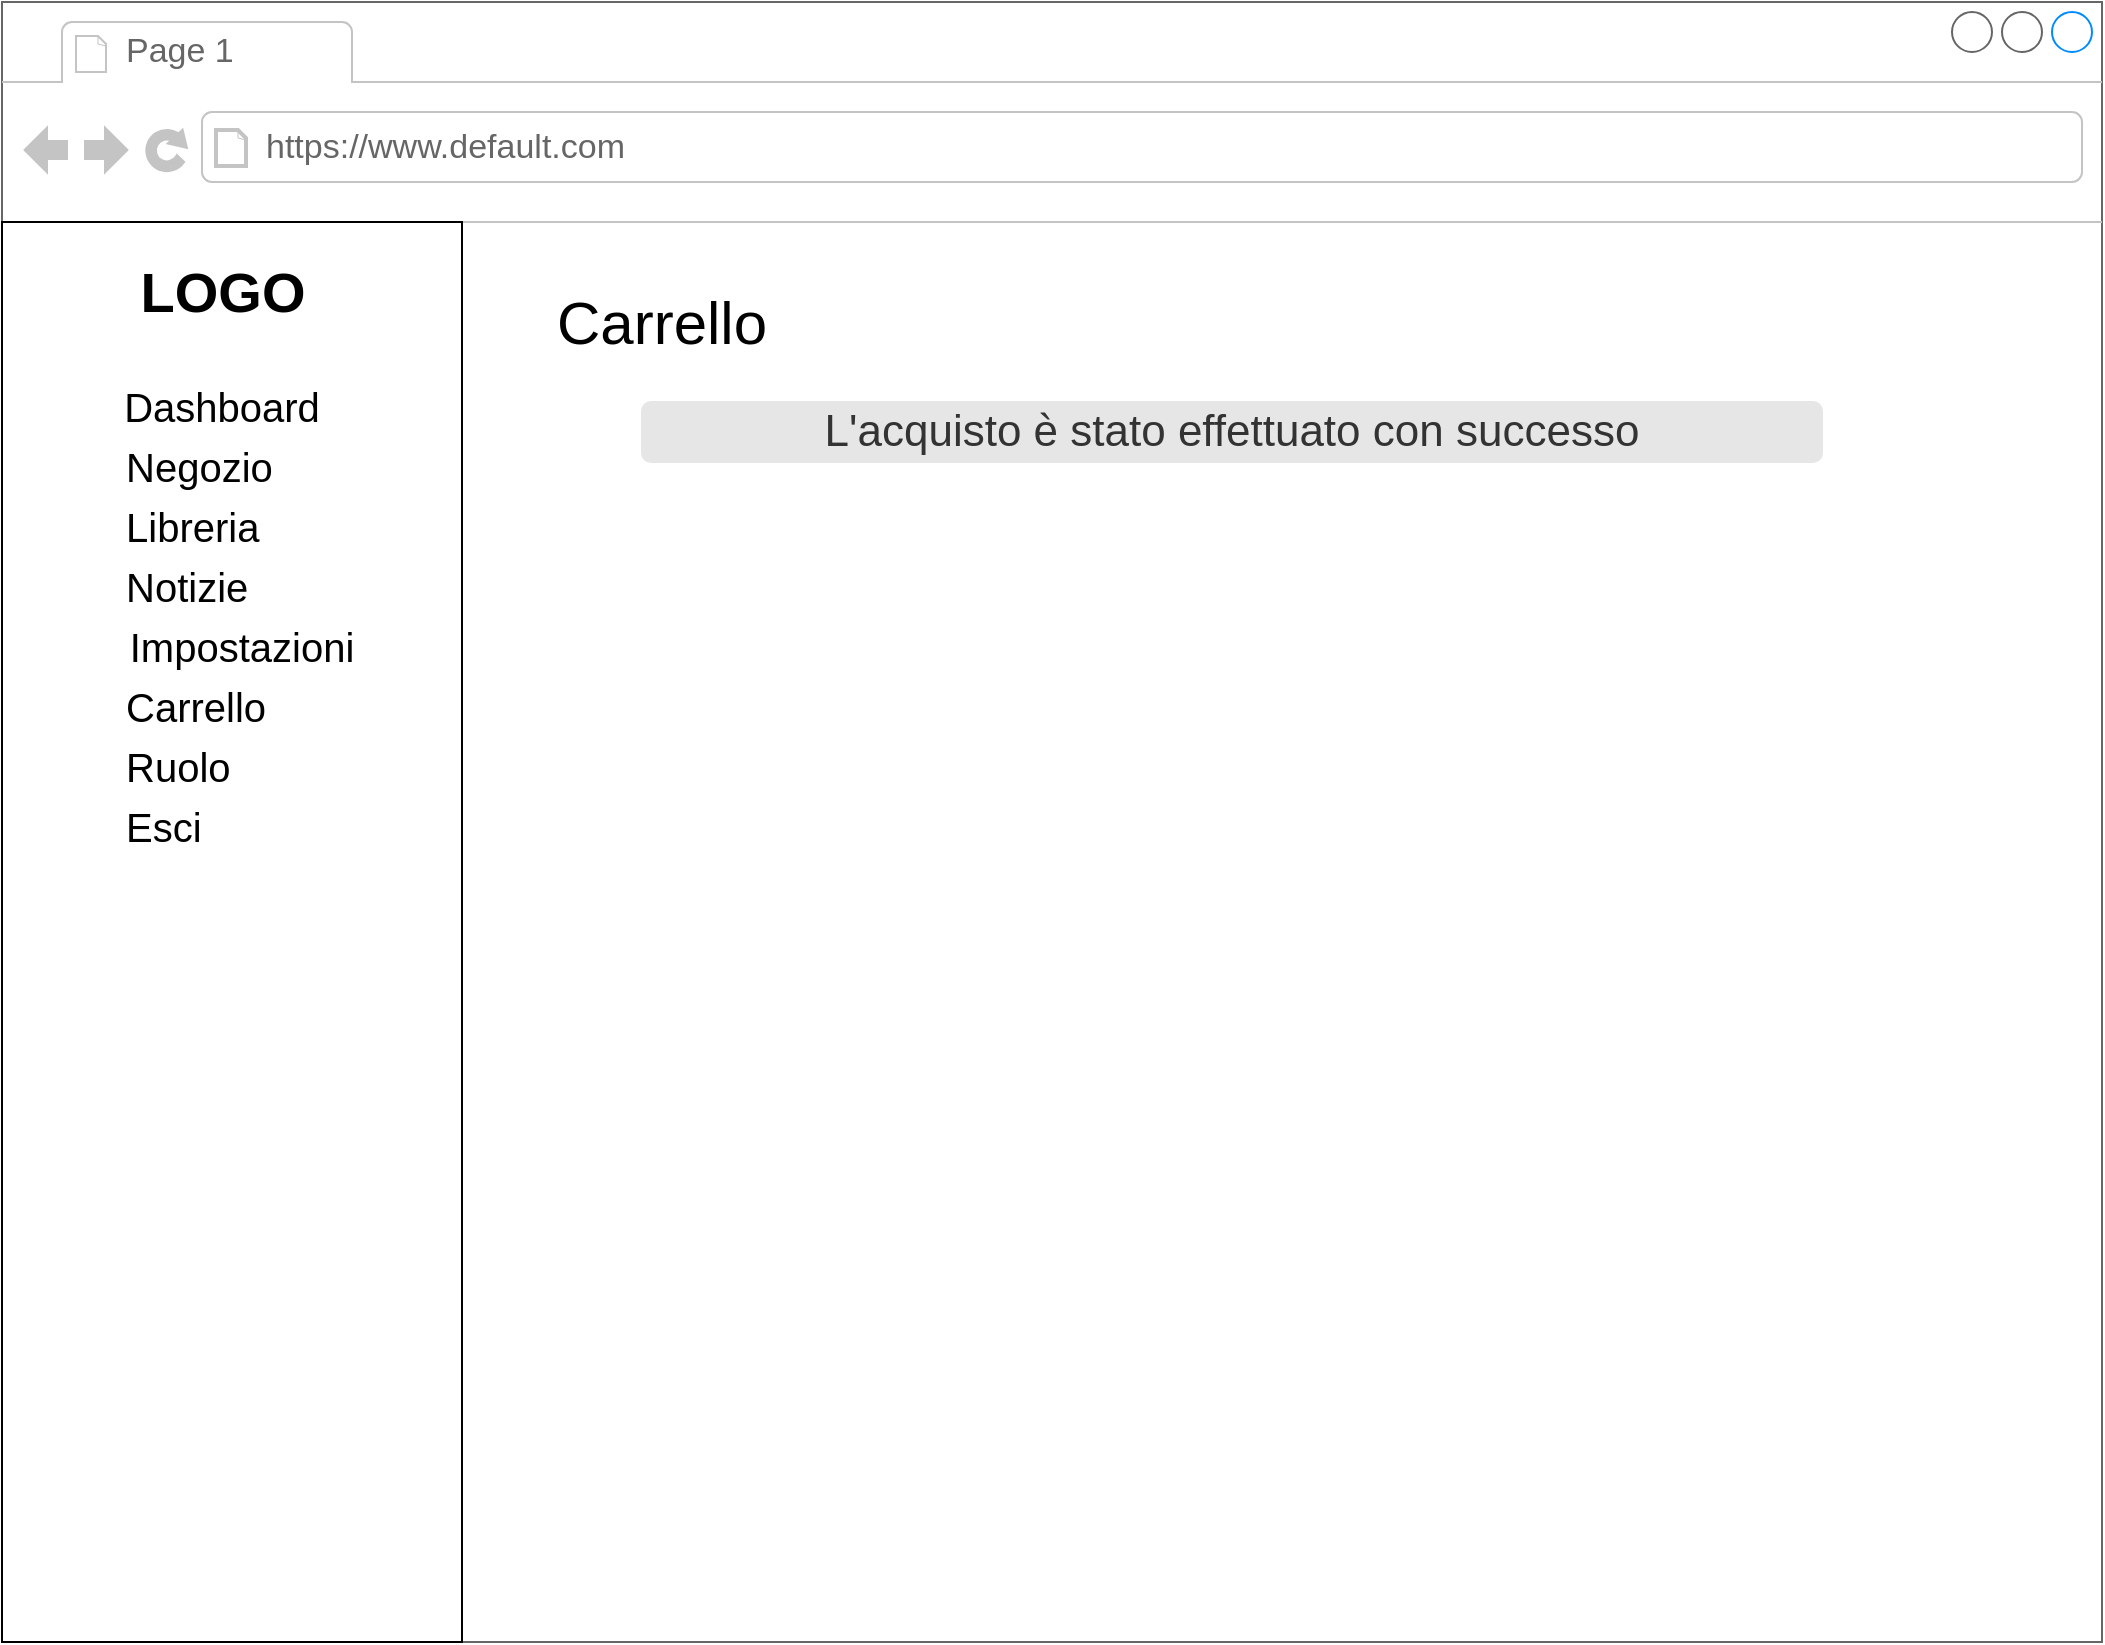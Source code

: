 <mxfile version="15.5.8" type="device"><diagram name="Page-1" id="2cc2dc42-3aac-f2a9-1cec-7a8b7cbee084"><mxGraphModel dx="2062" dy="1065" grid="1" gridSize="10" guides="1" tooltips="1" connect="1" arrows="1" fold="1" page="1" pageScale="1" pageWidth="1100" pageHeight="850" background="#ffffff" math="0" shadow="0"><root><mxCell id="0"/><mxCell id="1" parent="0"/><mxCell id="7026571954dc6520-1" value="" style="strokeWidth=1;shadow=0;dashed=0;align=center;html=1;shape=mxgraph.mockup.containers.browserWindow;rSize=0;strokeColor=#666666;mainText=,;recursiveResize=0;rounded=0;labelBackgroundColor=none;fontFamily=Verdana;fontSize=12" parent="1" vertex="1"><mxGeometry x="30" y="15" width="1050" height="820" as="geometry"/></mxCell><mxCell id="7026571954dc6520-2" value="Page 1" style="strokeWidth=1;shadow=0;dashed=0;align=center;html=1;shape=mxgraph.mockup.containers.anchor;fontSize=17;fontColor=#666666;align=left;" parent="7026571954dc6520-1" vertex="1"><mxGeometry x="60" y="12" width="110" height="26" as="geometry"/></mxCell><mxCell id="7026571954dc6520-3" value="https://www.default.com" style="strokeWidth=1;shadow=0;dashed=0;align=center;html=1;shape=mxgraph.mockup.containers.anchor;rSize=0;fontSize=17;fontColor=#666666;align=left;" parent="7026571954dc6520-1" vertex="1"><mxGeometry x="130" y="60" width="250" height="26" as="geometry"/></mxCell><mxCell id="p5fjsJD9LA4wJs8sE0l7-31" value="" style="rounded=0;whiteSpace=wrap;html=1;" vertex="1" parent="7026571954dc6520-1"><mxGeometry y="110" width="230" height="710" as="geometry"/></mxCell><mxCell id="p5fjsJD9LA4wJs8sE0l7-32" value="&lt;font style=&quot;font-size: 30px&quot;&gt;Carrello&lt;/font&gt;" style="text;html=1;strokeColor=none;fillColor=none;align=center;verticalAlign=middle;whiteSpace=wrap;rounded=0;" vertex="1" parent="7026571954dc6520-1"><mxGeometry x="270" y="145" width="120" height="30" as="geometry"/></mxCell><mxCell id="p5fjsJD9LA4wJs8sE0l7-33" value="&lt;font style=&quot;font-size: 22px&quot;&gt;L'acquisto è stato effettuato con successo&lt;/font&gt;" style="rounded=1;html=1;shadow=0;dashed=0;whiteSpace=wrap;fontSize=10;fillColor=#E6E6E6;align=center;strokeColor=#E6E6E6;fontColor=#333333;" vertex="1" parent="7026571954dc6520-1"><mxGeometry x="320" y="200" width="590" height="30" as="geometry"/></mxCell><mxCell id="p5fjsJD9LA4wJs8sE0l7-34" value="&lt;font style=&quot;font-size: 28px&quot;&gt;LOGO&lt;/font&gt;" style="text;strokeColor=none;fillColor=none;html=1;fontSize=24;fontStyle=1;verticalAlign=middle;align=center;" vertex="1" parent="7026571954dc6520-1"><mxGeometry x="60" y="125" width="100" height="40" as="geometry"/></mxCell><mxCell id="p5fjsJD9LA4wJs8sE0l7-35" value="&lt;font style=&quot;font-size: 20px&quot;&gt;Dashboard&lt;/font&gt;" style="text;html=1;strokeColor=none;fillColor=none;align=center;verticalAlign=middle;whiteSpace=wrap;rounded=0;fontSize=28;" vertex="1" parent="7026571954dc6520-1"><mxGeometry x="60" y="185" width="100" height="30" as="geometry"/></mxCell><mxCell id="p5fjsJD9LA4wJs8sE0l7-36" value="&lt;font style=&quot;font-size: 20px&quot;&gt;Negozio&lt;/font&gt;" style="text;html=1;strokeColor=none;fillColor=none;align=left;verticalAlign=middle;whiteSpace=wrap;rounded=0;fontSize=28;" vertex="1" parent="7026571954dc6520-1"><mxGeometry x="60" y="215" width="100" height="30" as="geometry"/></mxCell><mxCell id="p5fjsJD9LA4wJs8sE0l7-37" value="&lt;font style=&quot;font-size: 20px&quot;&gt;Libreria&lt;/font&gt;" style="text;html=1;strokeColor=none;fillColor=none;align=left;verticalAlign=middle;whiteSpace=wrap;rounded=0;fontSize=28;" vertex="1" parent="7026571954dc6520-1"><mxGeometry x="60" y="245" width="100" height="30" as="geometry"/></mxCell><mxCell id="p5fjsJD9LA4wJs8sE0l7-38" value="&lt;span style=&quot;font-size: 20px&quot;&gt;Notizie&lt;/span&gt;" style="text;html=1;strokeColor=none;fillColor=none;align=left;verticalAlign=middle;whiteSpace=wrap;rounded=0;fontSize=28;" vertex="1" parent="7026571954dc6520-1"><mxGeometry x="60" y="275" width="100" height="30" as="geometry"/></mxCell><mxCell id="p5fjsJD9LA4wJs8sE0l7-39" value="&lt;font style=&quot;font-size: 20px&quot;&gt;Impostazioni&lt;/font&gt;" style="text;html=1;strokeColor=none;fillColor=none;align=center;verticalAlign=middle;whiteSpace=wrap;rounded=0;fontSize=28;" vertex="1" parent="7026571954dc6520-1"><mxGeometry x="60" y="305" width="120" height="30" as="geometry"/></mxCell><mxCell id="p5fjsJD9LA4wJs8sE0l7-40" value="&lt;font style=&quot;font-size: 20px&quot;&gt;Carrello&lt;/font&gt;" style="text;html=1;strokeColor=none;fillColor=none;align=left;verticalAlign=middle;whiteSpace=wrap;rounded=0;fontSize=28;" vertex="1" parent="7026571954dc6520-1"><mxGeometry x="60" y="335" width="100" height="30" as="geometry"/></mxCell><mxCell id="p5fjsJD9LA4wJs8sE0l7-41" value="&lt;span style=&quot;font-size: 20px&quot;&gt;Ruolo&lt;/span&gt;" style="text;html=1;strokeColor=none;fillColor=none;align=left;verticalAlign=middle;whiteSpace=wrap;rounded=0;fontSize=28;" vertex="1" parent="7026571954dc6520-1"><mxGeometry x="60" y="365" width="100" height="30" as="geometry"/></mxCell><mxCell id="p5fjsJD9LA4wJs8sE0l7-42" value="&lt;font style=&quot;font-size: 20px&quot;&gt;Esci&lt;/font&gt;" style="text;html=1;strokeColor=none;fillColor=none;align=left;verticalAlign=middle;whiteSpace=wrap;rounded=0;fontSize=28;" vertex="1" parent="7026571954dc6520-1"><mxGeometry x="60" y="395" width="100" height="30" as="geometry"/></mxCell></root></mxGraphModel></diagram></mxfile>